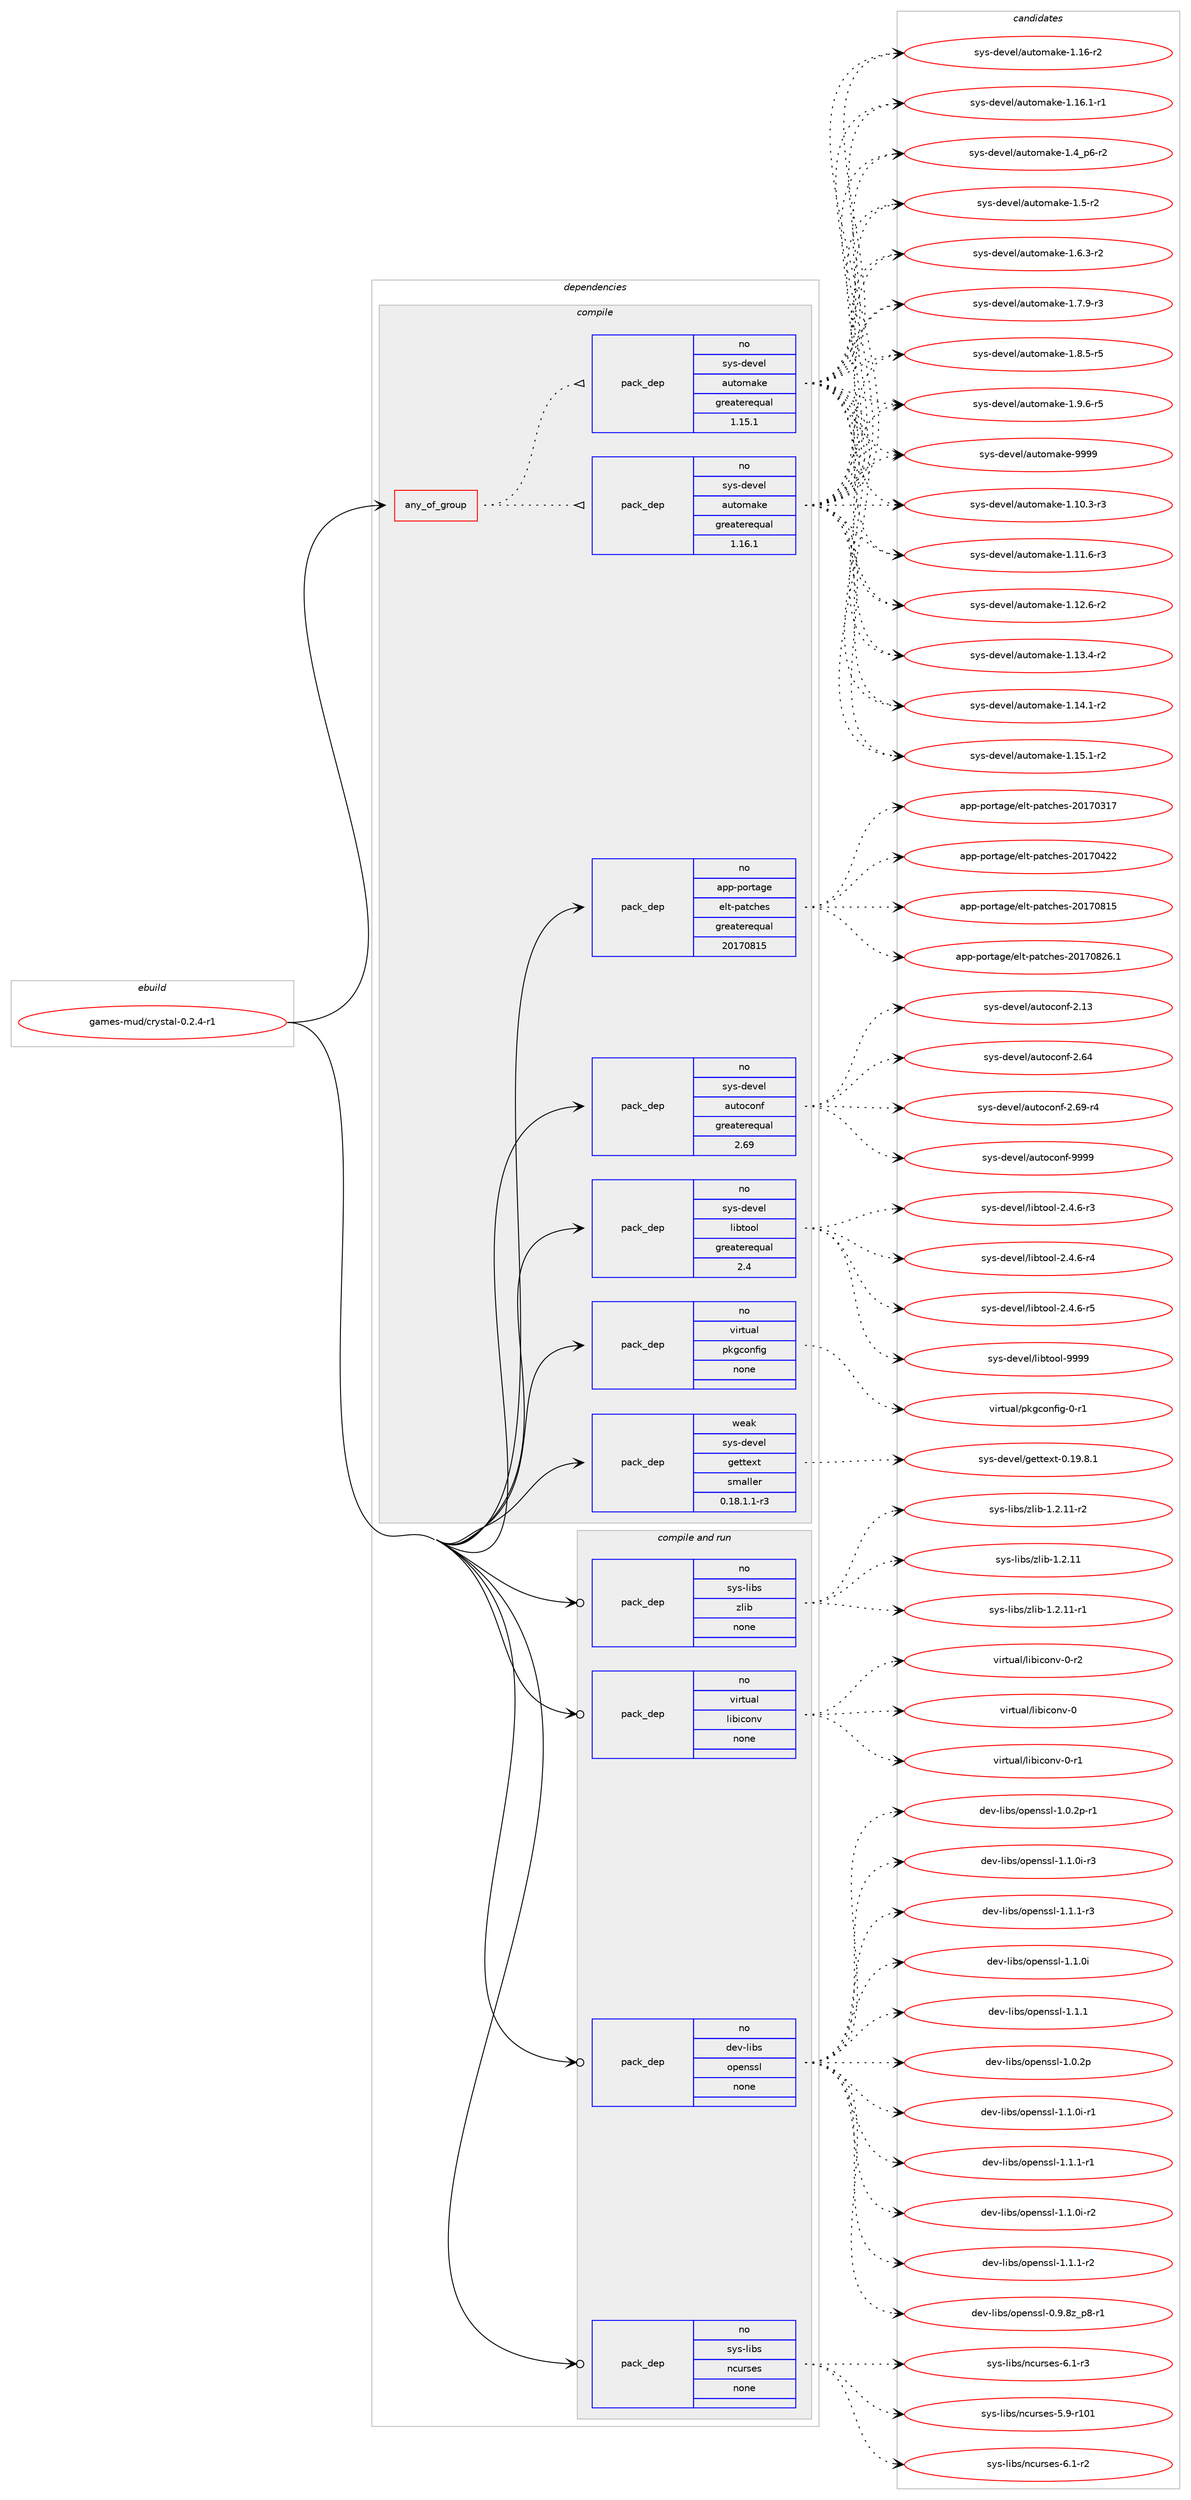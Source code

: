 digraph prolog {

# *************
# Graph options
# *************

newrank=true;
concentrate=true;
compound=true;
graph [rankdir=LR,fontname=Helvetica,fontsize=10,ranksep=1.5];#, ranksep=2.5, nodesep=0.2];
edge  [arrowhead=vee];
node  [fontname=Helvetica,fontsize=10];

# **********
# The ebuild
# **********

subgraph cluster_leftcol {
color=gray;
rank=same;
label=<<i>ebuild</i>>;
id [label="games-mud/crystal-0.2.4-r1", color=red, width=4, href="../games-mud/crystal-0.2.4-r1.svg"];
}

# ****************
# The dependencies
# ****************

subgraph cluster_midcol {
color=gray;
label=<<i>dependencies</i>>;
subgraph cluster_compile {
fillcolor="#eeeeee";
style=filled;
label=<<i>compile</i>>;
subgraph any103 {
dependency3815 [label=<<TABLE BORDER="0" CELLBORDER="1" CELLSPACING="0" CELLPADDING="4"><TR><TD CELLPADDING="10">any_of_group</TD></TR></TABLE>>, shape=none, color=red];subgraph pack3153 {
dependency3816 [label=<<TABLE BORDER="0" CELLBORDER="1" CELLSPACING="0" CELLPADDING="4" WIDTH="220"><TR><TD ROWSPAN="6" CELLPADDING="30">pack_dep</TD></TR><TR><TD WIDTH="110">no</TD></TR><TR><TD>sys-devel</TD></TR><TR><TD>automake</TD></TR><TR><TD>greaterequal</TD></TR><TR><TD>1.16.1</TD></TR></TABLE>>, shape=none, color=blue];
}
dependency3815:e -> dependency3816:w [weight=20,style="dotted",arrowhead="oinv"];
subgraph pack3154 {
dependency3817 [label=<<TABLE BORDER="0" CELLBORDER="1" CELLSPACING="0" CELLPADDING="4" WIDTH="220"><TR><TD ROWSPAN="6" CELLPADDING="30">pack_dep</TD></TR><TR><TD WIDTH="110">no</TD></TR><TR><TD>sys-devel</TD></TR><TR><TD>automake</TD></TR><TR><TD>greaterequal</TD></TR><TR><TD>1.15.1</TD></TR></TABLE>>, shape=none, color=blue];
}
dependency3815:e -> dependency3817:w [weight=20,style="dotted",arrowhead="oinv"];
}
id:e -> dependency3815:w [weight=20,style="solid",arrowhead="vee"];
subgraph pack3155 {
dependency3818 [label=<<TABLE BORDER="0" CELLBORDER="1" CELLSPACING="0" CELLPADDING="4" WIDTH="220"><TR><TD ROWSPAN="6" CELLPADDING="30">pack_dep</TD></TR><TR><TD WIDTH="110">no</TD></TR><TR><TD>app-portage</TD></TR><TR><TD>elt-patches</TD></TR><TR><TD>greaterequal</TD></TR><TR><TD>20170815</TD></TR></TABLE>>, shape=none, color=blue];
}
id:e -> dependency3818:w [weight=20,style="solid",arrowhead="vee"];
subgraph pack3156 {
dependency3819 [label=<<TABLE BORDER="0" CELLBORDER="1" CELLSPACING="0" CELLPADDING="4" WIDTH="220"><TR><TD ROWSPAN="6" CELLPADDING="30">pack_dep</TD></TR><TR><TD WIDTH="110">no</TD></TR><TR><TD>sys-devel</TD></TR><TR><TD>autoconf</TD></TR><TR><TD>greaterequal</TD></TR><TR><TD>2.69</TD></TR></TABLE>>, shape=none, color=blue];
}
id:e -> dependency3819:w [weight=20,style="solid",arrowhead="vee"];
subgraph pack3157 {
dependency3820 [label=<<TABLE BORDER="0" CELLBORDER="1" CELLSPACING="0" CELLPADDING="4" WIDTH="220"><TR><TD ROWSPAN="6" CELLPADDING="30">pack_dep</TD></TR><TR><TD WIDTH="110">no</TD></TR><TR><TD>sys-devel</TD></TR><TR><TD>libtool</TD></TR><TR><TD>greaterequal</TD></TR><TR><TD>2.4</TD></TR></TABLE>>, shape=none, color=blue];
}
id:e -> dependency3820:w [weight=20,style="solid",arrowhead="vee"];
subgraph pack3158 {
dependency3821 [label=<<TABLE BORDER="0" CELLBORDER="1" CELLSPACING="0" CELLPADDING="4" WIDTH="220"><TR><TD ROWSPAN="6" CELLPADDING="30">pack_dep</TD></TR><TR><TD WIDTH="110">no</TD></TR><TR><TD>virtual</TD></TR><TR><TD>pkgconfig</TD></TR><TR><TD>none</TD></TR><TR><TD></TD></TR></TABLE>>, shape=none, color=blue];
}
id:e -> dependency3821:w [weight=20,style="solid",arrowhead="vee"];
subgraph pack3159 {
dependency3822 [label=<<TABLE BORDER="0" CELLBORDER="1" CELLSPACING="0" CELLPADDING="4" WIDTH="220"><TR><TD ROWSPAN="6" CELLPADDING="30">pack_dep</TD></TR><TR><TD WIDTH="110">weak</TD></TR><TR><TD>sys-devel</TD></TR><TR><TD>gettext</TD></TR><TR><TD>smaller</TD></TR><TR><TD>0.18.1.1-r3</TD></TR></TABLE>>, shape=none, color=blue];
}
id:e -> dependency3822:w [weight=20,style="solid",arrowhead="vee"];
}
subgraph cluster_compileandrun {
fillcolor="#eeeeee";
style=filled;
label=<<i>compile and run</i>>;
subgraph pack3160 {
dependency3823 [label=<<TABLE BORDER="0" CELLBORDER="1" CELLSPACING="0" CELLPADDING="4" WIDTH="220"><TR><TD ROWSPAN="6" CELLPADDING="30">pack_dep</TD></TR><TR><TD WIDTH="110">no</TD></TR><TR><TD>dev-libs</TD></TR><TR><TD>openssl</TD></TR><TR><TD>none</TD></TR><TR><TD></TD></TR></TABLE>>, shape=none, color=blue];
}
id:e -> dependency3823:w [weight=20,style="solid",arrowhead="odotvee"];
subgraph pack3161 {
dependency3824 [label=<<TABLE BORDER="0" CELLBORDER="1" CELLSPACING="0" CELLPADDING="4" WIDTH="220"><TR><TD ROWSPAN="6" CELLPADDING="30">pack_dep</TD></TR><TR><TD WIDTH="110">no</TD></TR><TR><TD>sys-libs</TD></TR><TR><TD>ncurses</TD></TR><TR><TD>none</TD></TR><TR><TD></TD></TR></TABLE>>, shape=none, color=blue];
}
id:e -> dependency3824:w [weight=20,style="solid",arrowhead="odotvee"];
subgraph pack3162 {
dependency3825 [label=<<TABLE BORDER="0" CELLBORDER="1" CELLSPACING="0" CELLPADDING="4" WIDTH="220"><TR><TD ROWSPAN="6" CELLPADDING="30">pack_dep</TD></TR><TR><TD WIDTH="110">no</TD></TR><TR><TD>sys-libs</TD></TR><TR><TD>zlib</TD></TR><TR><TD>none</TD></TR><TR><TD></TD></TR></TABLE>>, shape=none, color=blue];
}
id:e -> dependency3825:w [weight=20,style="solid",arrowhead="odotvee"];
subgraph pack3163 {
dependency3826 [label=<<TABLE BORDER="0" CELLBORDER="1" CELLSPACING="0" CELLPADDING="4" WIDTH="220"><TR><TD ROWSPAN="6" CELLPADDING="30">pack_dep</TD></TR><TR><TD WIDTH="110">no</TD></TR><TR><TD>virtual</TD></TR><TR><TD>libiconv</TD></TR><TR><TD>none</TD></TR><TR><TD></TD></TR></TABLE>>, shape=none, color=blue];
}
id:e -> dependency3826:w [weight=20,style="solid",arrowhead="odotvee"];
}
subgraph cluster_run {
fillcolor="#eeeeee";
style=filled;
label=<<i>run</i>>;
}
}

# **************
# The candidates
# **************

subgraph cluster_choices {
rank=same;
color=gray;
label=<<i>candidates</i>>;

subgraph choice3153 {
color=black;
nodesep=1;
choice11512111545100101118101108479711711611110997107101454946494846514511451 [label="sys-devel/automake-1.10.3-r3", color=red, width=4,href="../sys-devel/automake-1.10.3-r3.svg"];
choice11512111545100101118101108479711711611110997107101454946494946544511451 [label="sys-devel/automake-1.11.6-r3", color=red, width=4,href="../sys-devel/automake-1.11.6-r3.svg"];
choice11512111545100101118101108479711711611110997107101454946495046544511450 [label="sys-devel/automake-1.12.6-r2", color=red, width=4,href="../sys-devel/automake-1.12.6-r2.svg"];
choice11512111545100101118101108479711711611110997107101454946495146524511450 [label="sys-devel/automake-1.13.4-r2", color=red, width=4,href="../sys-devel/automake-1.13.4-r2.svg"];
choice11512111545100101118101108479711711611110997107101454946495246494511450 [label="sys-devel/automake-1.14.1-r2", color=red, width=4,href="../sys-devel/automake-1.14.1-r2.svg"];
choice11512111545100101118101108479711711611110997107101454946495346494511450 [label="sys-devel/automake-1.15.1-r2", color=red, width=4,href="../sys-devel/automake-1.15.1-r2.svg"];
choice1151211154510010111810110847971171161111099710710145494649544511450 [label="sys-devel/automake-1.16-r2", color=red, width=4,href="../sys-devel/automake-1.16-r2.svg"];
choice11512111545100101118101108479711711611110997107101454946495446494511449 [label="sys-devel/automake-1.16.1-r1", color=red, width=4,href="../sys-devel/automake-1.16.1-r1.svg"];
choice115121115451001011181011084797117116111109971071014549465295112544511450 [label="sys-devel/automake-1.4_p6-r2", color=red, width=4,href="../sys-devel/automake-1.4_p6-r2.svg"];
choice11512111545100101118101108479711711611110997107101454946534511450 [label="sys-devel/automake-1.5-r2", color=red, width=4,href="../sys-devel/automake-1.5-r2.svg"];
choice115121115451001011181011084797117116111109971071014549465446514511450 [label="sys-devel/automake-1.6.3-r2", color=red, width=4,href="../sys-devel/automake-1.6.3-r2.svg"];
choice115121115451001011181011084797117116111109971071014549465546574511451 [label="sys-devel/automake-1.7.9-r3", color=red, width=4,href="../sys-devel/automake-1.7.9-r3.svg"];
choice115121115451001011181011084797117116111109971071014549465646534511453 [label="sys-devel/automake-1.8.5-r5", color=red, width=4,href="../sys-devel/automake-1.8.5-r5.svg"];
choice115121115451001011181011084797117116111109971071014549465746544511453 [label="sys-devel/automake-1.9.6-r5", color=red, width=4,href="../sys-devel/automake-1.9.6-r5.svg"];
choice115121115451001011181011084797117116111109971071014557575757 [label="sys-devel/automake-9999", color=red, width=4,href="../sys-devel/automake-9999.svg"];
dependency3816:e -> choice11512111545100101118101108479711711611110997107101454946494846514511451:w [style=dotted,weight="100"];
dependency3816:e -> choice11512111545100101118101108479711711611110997107101454946494946544511451:w [style=dotted,weight="100"];
dependency3816:e -> choice11512111545100101118101108479711711611110997107101454946495046544511450:w [style=dotted,weight="100"];
dependency3816:e -> choice11512111545100101118101108479711711611110997107101454946495146524511450:w [style=dotted,weight="100"];
dependency3816:e -> choice11512111545100101118101108479711711611110997107101454946495246494511450:w [style=dotted,weight="100"];
dependency3816:e -> choice11512111545100101118101108479711711611110997107101454946495346494511450:w [style=dotted,weight="100"];
dependency3816:e -> choice1151211154510010111810110847971171161111099710710145494649544511450:w [style=dotted,weight="100"];
dependency3816:e -> choice11512111545100101118101108479711711611110997107101454946495446494511449:w [style=dotted,weight="100"];
dependency3816:e -> choice115121115451001011181011084797117116111109971071014549465295112544511450:w [style=dotted,weight="100"];
dependency3816:e -> choice11512111545100101118101108479711711611110997107101454946534511450:w [style=dotted,weight="100"];
dependency3816:e -> choice115121115451001011181011084797117116111109971071014549465446514511450:w [style=dotted,weight="100"];
dependency3816:e -> choice115121115451001011181011084797117116111109971071014549465546574511451:w [style=dotted,weight="100"];
dependency3816:e -> choice115121115451001011181011084797117116111109971071014549465646534511453:w [style=dotted,weight="100"];
dependency3816:e -> choice115121115451001011181011084797117116111109971071014549465746544511453:w [style=dotted,weight="100"];
dependency3816:e -> choice115121115451001011181011084797117116111109971071014557575757:w [style=dotted,weight="100"];
}
subgraph choice3154 {
color=black;
nodesep=1;
choice11512111545100101118101108479711711611110997107101454946494846514511451 [label="sys-devel/automake-1.10.3-r3", color=red, width=4,href="../sys-devel/automake-1.10.3-r3.svg"];
choice11512111545100101118101108479711711611110997107101454946494946544511451 [label="sys-devel/automake-1.11.6-r3", color=red, width=4,href="../sys-devel/automake-1.11.6-r3.svg"];
choice11512111545100101118101108479711711611110997107101454946495046544511450 [label="sys-devel/automake-1.12.6-r2", color=red, width=4,href="../sys-devel/automake-1.12.6-r2.svg"];
choice11512111545100101118101108479711711611110997107101454946495146524511450 [label="sys-devel/automake-1.13.4-r2", color=red, width=4,href="../sys-devel/automake-1.13.4-r2.svg"];
choice11512111545100101118101108479711711611110997107101454946495246494511450 [label="sys-devel/automake-1.14.1-r2", color=red, width=4,href="../sys-devel/automake-1.14.1-r2.svg"];
choice11512111545100101118101108479711711611110997107101454946495346494511450 [label="sys-devel/automake-1.15.1-r2", color=red, width=4,href="../sys-devel/automake-1.15.1-r2.svg"];
choice1151211154510010111810110847971171161111099710710145494649544511450 [label="sys-devel/automake-1.16-r2", color=red, width=4,href="../sys-devel/automake-1.16-r2.svg"];
choice11512111545100101118101108479711711611110997107101454946495446494511449 [label="sys-devel/automake-1.16.1-r1", color=red, width=4,href="../sys-devel/automake-1.16.1-r1.svg"];
choice115121115451001011181011084797117116111109971071014549465295112544511450 [label="sys-devel/automake-1.4_p6-r2", color=red, width=4,href="../sys-devel/automake-1.4_p6-r2.svg"];
choice11512111545100101118101108479711711611110997107101454946534511450 [label="sys-devel/automake-1.5-r2", color=red, width=4,href="../sys-devel/automake-1.5-r2.svg"];
choice115121115451001011181011084797117116111109971071014549465446514511450 [label="sys-devel/automake-1.6.3-r2", color=red, width=4,href="../sys-devel/automake-1.6.3-r2.svg"];
choice115121115451001011181011084797117116111109971071014549465546574511451 [label="sys-devel/automake-1.7.9-r3", color=red, width=4,href="../sys-devel/automake-1.7.9-r3.svg"];
choice115121115451001011181011084797117116111109971071014549465646534511453 [label="sys-devel/automake-1.8.5-r5", color=red, width=4,href="../sys-devel/automake-1.8.5-r5.svg"];
choice115121115451001011181011084797117116111109971071014549465746544511453 [label="sys-devel/automake-1.9.6-r5", color=red, width=4,href="../sys-devel/automake-1.9.6-r5.svg"];
choice115121115451001011181011084797117116111109971071014557575757 [label="sys-devel/automake-9999", color=red, width=4,href="../sys-devel/automake-9999.svg"];
dependency3817:e -> choice11512111545100101118101108479711711611110997107101454946494846514511451:w [style=dotted,weight="100"];
dependency3817:e -> choice11512111545100101118101108479711711611110997107101454946494946544511451:w [style=dotted,weight="100"];
dependency3817:e -> choice11512111545100101118101108479711711611110997107101454946495046544511450:w [style=dotted,weight="100"];
dependency3817:e -> choice11512111545100101118101108479711711611110997107101454946495146524511450:w [style=dotted,weight="100"];
dependency3817:e -> choice11512111545100101118101108479711711611110997107101454946495246494511450:w [style=dotted,weight="100"];
dependency3817:e -> choice11512111545100101118101108479711711611110997107101454946495346494511450:w [style=dotted,weight="100"];
dependency3817:e -> choice1151211154510010111810110847971171161111099710710145494649544511450:w [style=dotted,weight="100"];
dependency3817:e -> choice11512111545100101118101108479711711611110997107101454946495446494511449:w [style=dotted,weight="100"];
dependency3817:e -> choice115121115451001011181011084797117116111109971071014549465295112544511450:w [style=dotted,weight="100"];
dependency3817:e -> choice11512111545100101118101108479711711611110997107101454946534511450:w [style=dotted,weight="100"];
dependency3817:e -> choice115121115451001011181011084797117116111109971071014549465446514511450:w [style=dotted,weight="100"];
dependency3817:e -> choice115121115451001011181011084797117116111109971071014549465546574511451:w [style=dotted,weight="100"];
dependency3817:e -> choice115121115451001011181011084797117116111109971071014549465646534511453:w [style=dotted,weight="100"];
dependency3817:e -> choice115121115451001011181011084797117116111109971071014549465746544511453:w [style=dotted,weight="100"];
dependency3817:e -> choice115121115451001011181011084797117116111109971071014557575757:w [style=dotted,weight="100"];
}
subgraph choice3155 {
color=black;
nodesep=1;
choice97112112451121111141169710310147101108116451129711699104101115455048495548514955 [label="app-portage/elt-patches-20170317", color=red, width=4,href="../app-portage/elt-patches-20170317.svg"];
choice97112112451121111141169710310147101108116451129711699104101115455048495548525050 [label="app-portage/elt-patches-20170422", color=red, width=4,href="../app-portage/elt-patches-20170422.svg"];
choice97112112451121111141169710310147101108116451129711699104101115455048495548564953 [label="app-portage/elt-patches-20170815", color=red, width=4,href="../app-portage/elt-patches-20170815.svg"];
choice971121124511211111411697103101471011081164511297116991041011154550484955485650544649 [label="app-portage/elt-patches-20170826.1", color=red, width=4,href="../app-portage/elt-patches-20170826.1.svg"];
dependency3818:e -> choice97112112451121111141169710310147101108116451129711699104101115455048495548514955:w [style=dotted,weight="100"];
dependency3818:e -> choice97112112451121111141169710310147101108116451129711699104101115455048495548525050:w [style=dotted,weight="100"];
dependency3818:e -> choice97112112451121111141169710310147101108116451129711699104101115455048495548564953:w [style=dotted,weight="100"];
dependency3818:e -> choice971121124511211111411697103101471011081164511297116991041011154550484955485650544649:w [style=dotted,weight="100"];
}
subgraph choice3156 {
color=black;
nodesep=1;
choice115121115451001011181011084797117116111991111101024550464951 [label="sys-devel/autoconf-2.13", color=red, width=4,href="../sys-devel/autoconf-2.13.svg"];
choice115121115451001011181011084797117116111991111101024550465452 [label="sys-devel/autoconf-2.64", color=red, width=4,href="../sys-devel/autoconf-2.64.svg"];
choice1151211154510010111810110847971171161119911111010245504654574511452 [label="sys-devel/autoconf-2.69-r4", color=red, width=4,href="../sys-devel/autoconf-2.69-r4.svg"];
choice115121115451001011181011084797117116111991111101024557575757 [label="sys-devel/autoconf-9999", color=red, width=4,href="../sys-devel/autoconf-9999.svg"];
dependency3819:e -> choice115121115451001011181011084797117116111991111101024550464951:w [style=dotted,weight="100"];
dependency3819:e -> choice115121115451001011181011084797117116111991111101024550465452:w [style=dotted,weight="100"];
dependency3819:e -> choice1151211154510010111810110847971171161119911111010245504654574511452:w [style=dotted,weight="100"];
dependency3819:e -> choice115121115451001011181011084797117116111991111101024557575757:w [style=dotted,weight="100"];
}
subgraph choice3157 {
color=black;
nodesep=1;
choice1151211154510010111810110847108105981161111111084550465246544511451 [label="sys-devel/libtool-2.4.6-r3", color=red, width=4,href="../sys-devel/libtool-2.4.6-r3.svg"];
choice1151211154510010111810110847108105981161111111084550465246544511452 [label="sys-devel/libtool-2.4.6-r4", color=red, width=4,href="../sys-devel/libtool-2.4.6-r4.svg"];
choice1151211154510010111810110847108105981161111111084550465246544511453 [label="sys-devel/libtool-2.4.6-r5", color=red, width=4,href="../sys-devel/libtool-2.4.6-r5.svg"];
choice1151211154510010111810110847108105981161111111084557575757 [label="sys-devel/libtool-9999", color=red, width=4,href="../sys-devel/libtool-9999.svg"];
dependency3820:e -> choice1151211154510010111810110847108105981161111111084550465246544511451:w [style=dotted,weight="100"];
dependency3820:e -> choice1151211154510010111810110847108105981161111111084550465246544511452:w [style=dotted,weight="100"];
dependency3820:e -> choice1151211154510010111810110847108105981161111111084550465246544511453:w [style=dotted,weight="100"];
dependency3820:e -> choice1151211154510010111810110847108105981161111111084557575757:w [style=dotted,weight="100"];
}
subgraph choice3158 {
color=black;
nodesep=1;
choice11810511411611797108471121071039911111010210510345484511449 [label="virtual/pkgconfig-0-r1", color=red, width=4,href="../virtual/pkgconfig-0-r1.svg"];
dependency3821:e -> choice11810511411611797108471121071039911111010210510345484511449:w [style=dotted,weight="100"];
}
subgraph choice3159 {
color=black;
nodesep=1;
choice1151211154510010111810110847103101116116101120116454846495746564649 [label="sys-devel/gettext-0.19.8.1", color=red, width=4,href="../sys-devel/gettext-0.19.8.1.svg"];
dependency3822:e -> choice1151211154510010111810110847103101116116101120116454846495746564649:w [style=dotted,weight="100"];
}
subgraph choice3160 {
color=black;
nodesep=1;
choice100101118451081059811547111112101110115115108454946494648105 [label="dev-libs/openssl-1.1.0i", color=red, width=4,href="../dev-libs/openssl-1.1.0i.svg"];
choice100101118451081059811547111112101110115115108454946494649 [label="dev-libs/openssl-1.1.1", color=red, width=4,href="../dev-libs/openssl-1.1.1.svg"];
choice100101118451081059811547111112101110115115108454946484650112 [label="dev-libs/openssl-1.0.2p", color=red, width=4,href="../dev-libs/openssl-1.0.2p.svg"];
choice1001011184510810598115471111121011101151151084549464946481054511449 [label="dev-libs/openssl-1.1.0i-r1", color=red, width=4,href="../dev-libs/openssl-1.1.0i-r1.svg"];
choice1001011184510810598115471111121011101151151084549464946494511449 [label="dev-libs/openssl-1.1.1-r1", color=red, width=4,href="../dev-libs/openssl-1.1.1-r1.svg"];
choice1001011184510810598115471111121011101151151084549464946481054511450 [label="dev-libs/openssl-1.1.0i-r2", color=red, width=4,href="../dev-libs/openssl-1.1.0i-r2.svg"];
choice1001011184510810598115471111121011101151151084549464946494511450 [label="dev-libs/openssl-1.1.1-r2", color=red, width=4,href="../dev-libs/openssl-1.1.1-r2.svg"];
choice10010111845108105981154711111210111011511510845484657465612295112564511449 [label="dev-libs/openssl-0.9.8z_p8-r1", color=red, width=4,href="../dev-libs/openssl-0.9.8z_p8-r1.svg"];
choice1001011184510810598115471111121011101151151084549464846501124511449 [label="dev-libs/openssl-1.0.2p-r1", color=red, width=4,href="../dev-libs/openssl-1.0.2p-r1.svg"];
choice1001011184510810598115471111121011101151151084549464946481054511451 [label="dev-libs/openssl-1.1.0i-r3", color=red, width=4,href="../dev-libs/openssl-1.1.0i-r3.svg"];
choice1001011184510810598115471111121011101151151084549464946494511451 [label="dev-libs/openssl-1.1.1-r3", color=red, width=4,href="../dev-libs/openssl-1.1.1-r3.svg"];
dependency3823:e -> choice100101118451081059811547111112101110115115108454946494648105:w [style=dotted,weight="100"];
dependency3823:e -> choice100101118451081059811547111112101110115115108454946494649:w [style=dotted,weight="100"];
dependency3823:e -> choice100101118451081059811547111112101110115115108454946484650112:w [style=dotted,weight="100"];
dependency3823:e -> choice1001011184510810598115471111121011101151151084549464946481054511449:w [style=dotted,weight="100"];
dependency3823:e -> choice1001011184510810598115471111121011101151151084549464946494511449:w [style=dotted,weight="100"];
dependency3823:e -> choice1001011184510810598115471111121011101151151084549464946481054511450:w [style=dotted,weight="100"];
dependency3823:e -> choice1001011184510810598115471111121011101151151084549464946494511450:w [style=dotted,weight="100"];
dependency3823:e -> choice10010111845108105981154711111210111011511510845484657465612295112564511449:w [style=dotted,weight="100"];
dependency3823:e -> choice1001011184510810598115471111121011101151151084549464846501124511449:w [style=dotted,weight="100"];
dependency3823:e -> choice1001011184510810598115471111121011101151151084549464946481054511451:w [style=dotted,weight="100"];
dependency3823:e -> choice1001011184510810598115471111121011101151151084549464946494511451:w [style=dotted,weight="100"];
}
subgraph choice3161 {
color=black;
nodesep=1;
choice115121115451081059811547110991171141151011154553465745114494849 [label="sys-libs/ncurses-5.9-r101", color=red, width=4,href="../sys-libs/ncurses-5.9-r101.svg"];
choice11512111545108105981154711099117114115101115455446494511450 [label="sys-libs/ncurses-6.1-r2", color=red, width=4,href="../sys-libs/ncurses-6.1-r2.svg"];
choice11512111545108105981154711099117114115101115455446494511451 [label="sys-libs/ncurses-6.1-r3", color=red, width=4,href="../sys-libs/ncurses-6.1-r3.svg"];
dependency3824:e -> choice115121115451081059811547110991171141151011154553465745114494849:w [style=dotted,weight="100"];
dependency3824:e -> choice11512111545108105981154711099117114115101115455446494511450:w [style=dotted,weight="100"];
dependency3824:e -> choice11512111545108105981154711099117114115101115455446494511451:w [style=dotted,weight="100"];
}
subgraph choice3162 {
color=black;
nodesep=1;
choice1151211154510810598115471221081059845494650464949 [label="sys-libs/zlib-1.2.11", color=red, width=4,href="../sys-libs/zlib-1.2.11.svg"];
choice11512111545108105981154712210810598454946504649494511449 [label="sys-libs/zlib-1.2.11-r1", color=red, width=4,href="../sys-libs/zlib-1.2.11-r1.svg"];
choice11512111545108105981154712210810598454946504649494511450 [label="sys-libs/zlib-1.2.11-r2", color=red, width=4,href="../sys-libs/zlib-1.2.11-r2.svg"];
dependency3825:e -> choice1151211154510810598115471221081059845494650464949:w [style=dotted,weight="100"];
dependency3825:e -> choice11512111545108105981154712210810598454946504649494511449:w [style=dotted,weight="100"];
dependency3825:e -> choice11512111545108105981154712210810598454946504649494511450:w [style=dotted,weight="100"];
}
subgraph choice3163 {
color=black;
nodesep=1;
choice118105114116117971084710810598105991111101184548 [label="virtual/libiconv-0", color=red, width=4,href="../virtual/libiconv-0.svg"];
choice1181051141161179710847108105981059911111011845484511449 [label="virtual/libiconv-0-r1", color=red, width=4,href="../virtual/libiconv-0-r1.svg"];
choice1181051141161179710847108105981059911111011845484511450 [label="virtual/libiconv-0-r2", color=red, width=4,href="../virtual/libiconv-0-r2.svg"];
dependency3826:e -> choice118105114116117971084710810598105991111101184548:w [style=dotted,weight="100"];
dependency3826:e -> choice1181051141161179710847108105981059911111011845484511449:w [style=dotted,weight="100"];
dependency3826:e -> choice1181051141161179710847108105981059911111011845484511450:w [style=dotted,weight="100"];
}
}

}
